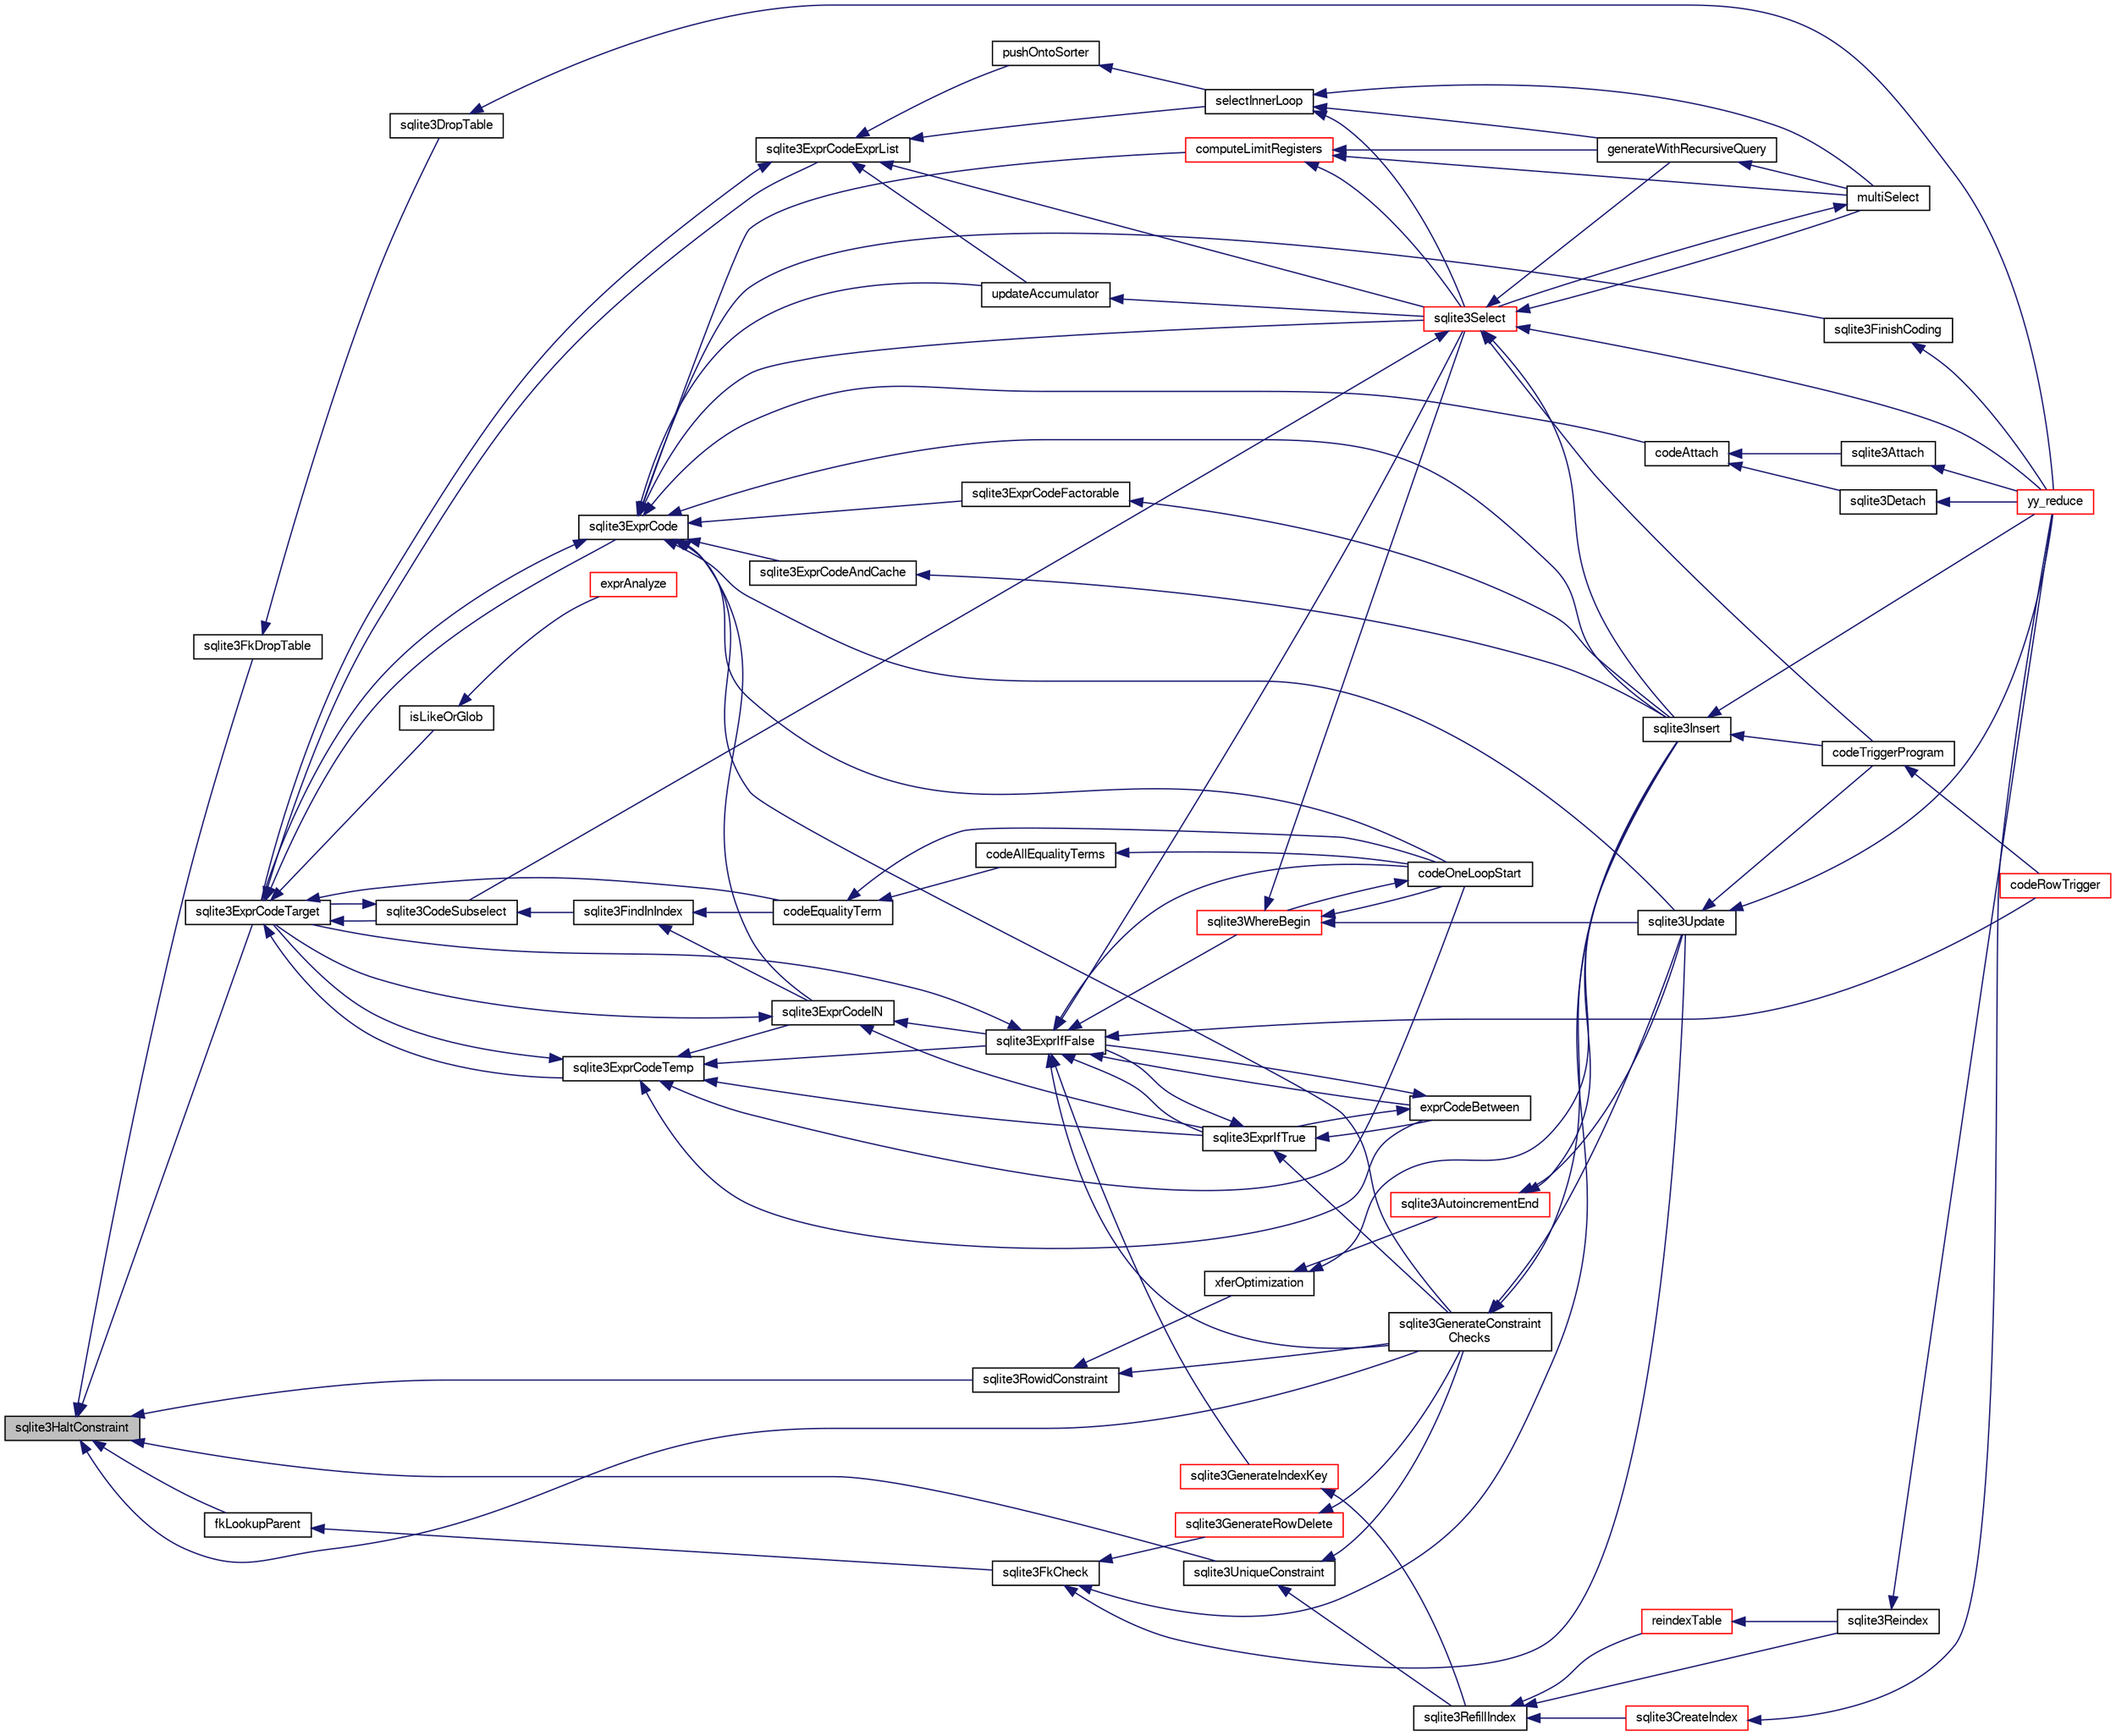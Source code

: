 digraph "sqlite3HaltConstraint"
{
  edge [fontname="FreeSans",fontsize="10",labelfontname="FreeSans",labelfontsize="10"];
  node [fontname="FreeSans",fontsize="10",shape=record];
  rankdir="LR";
  Node560925 [label="sqlite3HaltConstraint",height=0.2,width=0.4,color="black", fillcolor="grey75", style="filled", fontcolor="black"];
  Node560925 -> Node560926 [dir="back",color="midnightblue",fontsize="10",style="solid",fontname="FreeSans"];
  Node560926 [label="sqlite3ExprCodeTarget",height=0.2,width=0.4,color="black", fillcolor="white", style="filled",URL="$sqlite3_8c.html#a4f308397a0a3ed299ed31aaa1ae2a293"];
  Node560926 -> Node560927 [dir="back",color="midnightblue",fontsize="10",style="solid",fontname="FreeSans"];
  Node560927 [label="sqlite3CodeSubselect",height=0.2,width=0.4,color="black", fillcolor="white", style="filled",URL="$sqlite3_8c.html#aa69b46d2204a1d1b110107a1be12ee0c"];
  Node560927 -> Node560928 [dir="back",color="midnightblue",fontsize="10",style="solid",fontname="FreeSans"];
  Node560928 [label="sqlite3FindInIndex",height=0.2,width=0.4,color="black", fillcolor="white", style="filled",URL="$sqlite3_8c.html#af7d8c56ab0231f44bb5f87b3fafeffb2"];
  Node560928 -> Node560929 [dir="back",color="midnightblue",fontsize="10",style="solid",fontname="FreeSans"];
  Node560929 [label="sqlite3ExprCodeIN",height=0.2,width=0.4,color="black", fillcolor="white", style="filled",URL="$sqlite3_8c.html#ad9cf4f5b5ffb90c24a4a0900c8626193"];
  Node560929 -> Node560926 [dir="back",color="midnightblue",fontsize="10",style="solid",fontname="FreeSans"];
  Node560929 -> Node560930 [dir="back",color="midnightblue",fontsize="10",style="solid",fontname="FreeSans"];
  Node560930 [label="sqlite3ExprIfTrue",height=0.2,width=0.4,color="black", fillcolor="white", style="filled",URL="$sqlite3_8c.html#ad93a55237c23e1b743ab1f59df1a1444"];
  Node560930 -> Node560931 [dir="back",color="midnightblue",fontsize="10",style="solid",fontname="FreeSans"];
  Node560931 [label="exprCodeBetween",height=0.2,width=0.4,color="black", fillcolor="white", style="filled",URL="$sqlite3_8c.html#abd053493214542bca8f406f42145d173"];
  Node560931 -> Node560930 [dir="back",color="midnightblue",fontsize="10",style="solid",fontname="FreeSans"];
  Node560931 -> Node560932 [dir="back",color="midnightblue",fontsize="10",style="solid",fontname="FreeSans"];
  Node560932 [label="sqlite3ExprIfFalse",height=0.2,width=0.4,color="black", fillcolor="white", style="filled",URL="$sqlite3_8c.html#af97ecccb5d56e321e118414b08f65b71"];
  Node560932 -> Node560926 [dir="back",color="midnightblue",fontsize="10",style="solid",fontname="FreeSans"];
  Node560932 -> Node560931 [dir="back",color="midnightblue",fontsize="10",style="solid",fontname="FreeSans"];
  Node560932 -> Node560930 [dir="back",color="midnightblue",fontsize="10",style="solid",fontname="FreeSans"];
  Node560932 -> Node560933 [dir="back",color="midnightblue",fontsize="10",style="solid",fontname="FreeSans"];
  Node560933 [label="sqlite3GenerateIndexKey",height=0.2,width=0.4,color="red", fillcolor="white", style="filled",URL="$sqlite3_8c.html#ab85ac93d5c5e6760f45f07897be7f272"];
  Node560933 -> Node560934 [dir="back",color="midnightblue",fontsize="10",style="solid",fontname="FreeSans"];
  Node560934 [label="sqlite3RefillIndex",height=0.2,width=0.4,color="black", fillcolor="white", style="filled",URL="$sqlite3_8c.html#a17be5b679d9181b961ea9ba4a18d4f80"];
  Node560934 -> Node560935 [dir="back",color="midnightblue",fontsize="10",style="solid",fontname="FreeSans"];
  Node560935 [label="sqlite3CreateIndex",height=0.2,width=0.4,color="red", fillcolor="white", style="filled",URL="$sqlite3_8c.html#a8dbe5e590ab6c58a8c45f34f7c81e825"];
  Node560935 -> Node560937 [dir="back",color="midnightblue",fontsize="10",style="solid",fontname="FreeSans"];
  Node560937 [label="yy_reduce",height=0.2,width=0.4,color="red", fillcolor="white", style="filled",URL="$sqlite3_8c.html#a7c419a9b25711c666a9a2449ef377f14"];
  Node560934 -> Node560942 [dir="back",color="midnightblue",fontsize="10",style="solid",fontname="FreeSans"];
  Node560942 [label="reindexTable",height=0.2,width=0.4,color="red", fillcolor="white", style="filled",URL="$sqlite3_8c.html#aaa297e36c19aa0d39c60bf95a03b04b6"];
  Node560942 -> Node560944 [dir="back",color="midnightblue",fontsize="10",style="solid",fontname="FreeSans"];
  Node560944 [label="sqlite3Reindex",height=0.2,width=0.4,color="black", fillcolor="white", style="filled",URL="$sqlite3_8c.html#abd189e31189391e1ef114b413ff4abbf"];
  Node560944 -> Node560937 [dir="back",color="midnightblue",fontsize="10",style="solid",fontname="FreeSans"];
  Node560934 -> Node560944 [dir="back",color="midnightblue",fontsize="10",style="solid",fontname="FreeSans"];
  Node560932 -> Node560959 [dir="back",color="midnightblue",fontsize="10",style="solid",fontname="FreeSans"];
  Node560959 [label="sqlite3GenerateConstraint\lChecks",height=0.2,width=0.4,color="black", fillcolor="white", style="filled",URL="$sqlite3_8c.html#aef639c1e6a0c0a67ca6e7690ad931bd2"];
  Node560959 -> Node560957 [dir="back",color="midnightblue",fontsize="10",style="solid",fontname="FreeSans"];
  Node560957 [label="sqlite3Insert",height=0.2,width=0.4,color="black", fillcolor="white", style="filled",URL="$sqlite3_8c.html#a5b17c9c2000bae6bdff8e6be48d7dc2b"];
  Node560957 -> Node560950 [dir="back",color="midnightblue",fontsize="10",style="solid",fontname="FreeSans"];
  Node560950 [label="codeTriggerProgram",height=0.2,width=0.4,color="black", fillcolor="white", style="filled",URL="$sqlite3_8c.html#a120801f59d9281d201d2ff4b2606836e"];
  Node560950 -> Node560951 [dir="back",color="midnightblue",fontsize="10",style="solid",fontname="FreeSans"];
  Node560951 [label="codeRowTrigger",height=0.2,width=0.4,color="red", fillcolor="white", style="filled",URL="$sqlite3_8c.html#a463cea5aaaf388b560b206570a0022fc"];
  Node560957 -> Node560937 [dir="back",color="midnightblue",fontsize="10",style="solid",fontname="FreeSans"];
  Node560959 -> Node560955 [dir="back",color="midnightblue",fontsize="10",style="solid",fontname="FreeSans"];
  Node560955 [label="sqlite3Update",height=0.2,width=0.4,color="black", fillcolor="white", style="filled",URL="$sqlite3_8c.html#ac5aa67c46e8cc8174566fabe6809fafa"];
  Node560955 -> Node560950 [dir="back",color="midnightblue",fontsize="10",style="solid",fontname="FreeSans"];
  Node560955 -> Node560937 [dir="back",color="midnightblue",fontsize="10",style="solid",fontname="FreeSans"];
  Node560932 -> Node560965 [dir="back",color="midnightblue",fontsize="10",style="solid",fontname="FreeSans"];
  Node560965 [label="sqlite3Select",height=0.2,width=0.4,color="red", fillcolor="white", style="filled",URL="$sqlite3_8c.html#a2465ee8c956209ba4b272477b7c21a45"];
  Node560965 -> Node560927 [dir="back",color="midnightblue",fontsize="10",style="solid",fontname="FreeSans"];
  Node560965 -> Node560957 [dir="back",color="midnightblue",fontsize="10",style="solid",fontname="FreeSans"];
  Node560965 -> Node560967 [dir="back",color="midnightblue",fontsize="10",style="solid",fontname="FreeSans"];
  Node560967 [label="generateWithRecursiveQuery",height=0.2,width=0.4,color="black", fillcolor="white", style="filled",URL="$sqlite3_8c.html#ade2c3663fa9c3b9676507984b9483942"];
  Node560967 -> Node560968 [dir="back",color="midnightblue",fontsize="10",style="solid",fontname="FreeSans"];
  Node560968 [label="multiSelect",height=0.2,width=0.4,color="black", fillcolor="white", style="filled",URL="$sqlite3_8c.html#a6456c61f3d9b2389738753cedfa24fa7"];
  Node560968 -> Node560965 [dir="back",color="midnightblue",fontsize="10",style="solid",fontname="FreeSans"];
  Node560965 -> Node560968 [dir="back",color="midnightblue",fontsize="10",style="solid",fontname="FreeSans"];
  Node560965 -> Node560950 [dir="back",color="midnightblue",fontsize="10",style="solid",fontname="FreeSans"];
  Node560965 -> Node560937 [dir="back",color="midnightblue",fontsize="10",style="solid",fontname="FreeSans"];
  Node560932 -> Node560951 [dir="back",color="midnightblue",fontsize="10",style="solid",fontname="FreeSans"];
  Node560932 -> Node560971 [dir="back",color="midnightblue",fontsize="10",style="solid",fontname="FreeSans"];
  Node560971 [label="codeOneLoopStart",height=0.2,width=0.4,color="black", fillcolor="white", style="filled",URL="$sqlite3_8c.html#aa868875120b151c169cc79139ed6e008"];
  Node560971 -> Node560962 [dir="back",color="midnightblue",fontsize="10",style="solid",fontname="FreeSans"];
  Node560962 [label="sqlite3WhereBegin",height=0.2,width=0.4,color="red", fillcolor="white", style="filled",URL="$sqlite3_8c.html#acad049f5c9a96a8118cffd5e5ce89f7c"];
  Node560962 -> Node560965 [dir="back",color="midnightblue",fontsize="10",style="solid",fontname="FreeSans"];
  Node560962 -> Node560955 [dir="back",color="midnightblue",fontsize="10",style="solid",fontname="FreeSans"];
  Node560962 -> Node560971 [dir="back",color="midnightblue",fontsize="10",style="solid",fontname="FreeSans"];
  Node560932 -> Node560962 [dir="back",color="midnightblue",fontsize="10",style="solid",fontname="FreeSans"];
  Node560930 -> Node560932 [dir="back",color="midnightblue",fontsize="10",style="solid",fontname="FreeSans"];
  Node560930 -> Node560959 [dir="back",color="midnightblue",fontsize="10",style="solid",fontname="FreeSans"];
  Node560929 -> Node560932 [dir="back",color="midnightblue",fontsize="10",style="solid",fontname="FreeSans"];
  Node560928 -> Node560972 [dir="back",color="midnightblue",fontsize="10",style="solid",fontname="FreeSans"];
  Node560972 [label="codeEqualityTerm",height=0.2,width=0.4,color="black", fillcolor="white", style="filled",URL="$sqlite3_8c.html#ad88a57073f031452c9843e97f15acc47"];
  Node560972 -> Node560973 [dir="back",color="midnightblue",fontsize="10",style="solid",fontname="FreeSans"];
  Node560973 [label="codeAllEqualityTerms",height=0.2,width=0.4,color="black", fillcolor="white", style="filled",URL="$sqlite3_8c.html#a3095598b812500a4efe41bf17cd49381"];
  Node560973 -> Node560971 [dir="back",color="midnightblue",fontsize="10",style="solid",fontname="FreeSans"];
  Node560972 -> Node560971 [dir="back",color="midnightblue",fontsize="10",style="solid",fontname="FreeSans"];
  Node560927 -> Node560926 [dir="back",color="midnightblue",fontsize="10",style="solid",fontname="FreeSans"];
  Node560926 -> Node560974 [dir="back",color="midnightblue",fontsize="10",style="solid",fontname="FreeSans"];
  Node560974 [label="sqlite3ExprCodeTemp",height=0.2,width=0.4,color="black", fillcolor="white", style="filled",URL="$sqlite3_8c.html#a3bc5c1ccb3c5851847e2aeb4a84ae1fc"];
  Node560974 -> Node560929 [dir="back",color="midnightblue",fontsize="10",style="solid",fontname="FreeSans"];
  Node560974 -> Node560926 [dir="back",color="midnightblue",fontsize="10",style="solid",fontname="FreeSans"];
  Node560974 -> Node560931 [dir="back",color="midnightblue",fontsize="10",style="solid",fontname="FreeSans"];
  Node560974 -> Node560930 [dir="back",color="midnightblue",fontsize="10",style="solid",fontname="FreeSans"];
  Node560974 -> Node560932 [dir="back",color="midnightblue",fontsize="10",style="solid",fontname="FreeSans"];
  Node560974 -> Node560971 [dir="back",color="midnightblue",fontsize="10",style="solid",fontname="FreeSans"];
  Node560926 -> Node560975 [dir="back",color="midnightblue",fontsize="10",style="solid",fontname="FreeSans"];
  Node560975 [label="sqlite3ExprCode",height=0.2,width=0.4,color="black", fillcolor="white", style="filled",URL="$sqlite3_8c.html#a75f270fb0b111b86924cca4ea507b417"];
  Node560975 -> Node560929 [dir="back",color="midnightblue",fontsize="10",style="solid",fontname="FreeSans"];
  Node560975 -> Node560926 [dir="back",color="midnightblue",fontsize="10",style="solid",fontname="FreeSans"];
  Node560975 -> Node560976 [dir="back",color="midnightblue",fontsize="10",style="solid",fontname="FreeSans"];
  Node560976 [label="sqlite3ExprCodeFactorable",height=0.2,width=0.4,color="black", fillcolor="white", style="filled",URL="$sqlite3_8c.html#a843f7fd58eec5a683c1fd8435fcd1e84"];
  Node560976 -> Node560957 [dir="back",color="midnightblue",fontsize="10",style="solid",fontname="FreeSans"];
  Node560975 -> Node560977 [dir="back",color="midnightblue",fontsize="10",style="solid",fontname="FreeSans"];
  Node560977 [label="sqlite3ExprCodeAndCache",height=0.2,width=0.4,color="black", fillcolor="white", style="filled",URL="$sqlite3_8c.html#ae3e46527d9b7fc9cb9236d21a5e6b1d8"];
  Node560977 -> Node560957 [dir="back",color="midnightblue",fontsize="10",style="solid",fontname="FreeSans"];
  Node560975 -> Node560978 [dir="back",color="midnightblue",fontsize="10",style="solid",fontname="FreeSans"];
  Node560978 [label="codeAttach",height=0.2,width=0.4,color="black", fillcolor="white", style="filled",URL="$sqlite3_8c.html#ade4e9e30d828a19c191fdcb098676d5b"];
  Node560978 -> Node560979 [dir="back",color="midnightblue",fontsize="10",style="solid",fontname="FreeSans"];
  Node560979 [label="sqlite3Detach",height=0.2,width=0.4,color="black", fillcolor="white", style="filled",URL="$sqlite3_8c.html#ab1a5a0b01c7560aef5e0b8603a68747d"];
  Node560979 -> Node560937 [dir="back",color="midnightblue",fontsize="10",style="solid",fontname="FreeSans"];
  Node560978 -> Node560980 [dir="back",color="midnightblue",fontsize="10",style="solid",fontname="FreeSans"];
  Node560980 [label="sqlite3Attach",height=0.2,width=0.4,color="black", fillcolor="white", style="filled",URL="$sqlite3_8c.html#ae0907fe0b43cc1b4c7e6a16213e8546f"];
  Node560980 -> Node560937 [dir="back",color="midnightblue",fontsize="10",style="solid",fontname="FreeSans"];
  Node560975 -> Node560981 [dir="back",color="midnightblue",fontsize="10",style="solid",fontname="FreeSans"];
  Node560981 [label="sqlite3FinishCoding",height=0.2,width=0.4,color="black", fillcolor="white", style="filled",URL="$sqlite3_8c.html#a651bc5b446c276c092705856d995b278"];
  Node560981 -> Node560937 [dir="back",color="midnightblue",fontsize="10",style="solid",fontname="FreeSans"];
  Node560975 -> Node560957 [dir="back",color="midnightblue",fontsize="10",style="solid",fontname="FreeSans"];
  Node560975 -> Node560959 [dir="back",color="midnightblue",fontsize="10",style="solid",fontname="FreeSans"];
  Node560975 -> Node560982 [dir="back",color="midnightblue",fontsize="10",style="solid",fontname="FreeSans"];
  Node560982 [label="computeLimitRegisters",height=0.2,width=0.4,color="red", fillcolor="white", style="filled",URL="$sqlite3_8c.html#ae9d37055e4905929b6f6cda5461e2f37"];
  Node560982 -> Node560967 [dir="back",color="midnightblue",fontsize="10",style="solid",fontname="FreeSans"];
  Node560982 -> Node560968 [dir="back",color="midnightblue",fontsize="10",style="solid",fontname="FreeSans"];
  Node560982 -> Node560965 [dir="back",color="midnightblue",fontsize="10",style="solid",fontname="FreeSans"];
  Node560975 -> Node560983 [dir="back",color="midnightblue",fontsize="10",style="solid",fontname="FreeSans"];
  Node560983 [label="updateAccumulator",height=0.2,width=0.4,color="black", fillcolor="white", style="filled",URL="$sqlite3_8c.html#a1681660dd3ecd50c8727d6e56a537bd9"];
  Node560983 -> Node560965 [dir="back",color="midnightblue",fontsize="10",style="solid",fontname="FreeSans"];
  Node560975 -> Node560965 [dir="back",color="midnightblue",fontsize="10",style="solid",fontname="FreeSans"];
  Node560975 -> Node560955 [dir="back",color="midnightblue",fontsize="10",style="solid",fontname="FreeSans"];
  Node560975 -> Node560971 [dir="back",color="midnightblue",fontsize="10",style="solid",fontname="FreeSans"];
  Node560926 -> Node560984 [dir="back",color="midnightblue",fontsize="10",style="solid",fontname="FreeSans"];
  Node560984 [label="sqlite3ExprCodeExprList",height=0.2,width=0.4,color="black", fillcolor="white", style="filled",URL="$sqlite3_8c.html#a05b2b3dc3de7565de24eb3a2ff4e9566"];
  Node560984 -> Node560926 [dir="back",color="midnightblue",fontsize="10",style="solid",fontname="FreeSans"];
  Node560984 -> Node560985 [dir="back",color="midnightblue",fontsize="10",style="solid",fontname="FreeSans"];
  Node560985 [label="pushOntoSorter",height=0.2,width=0.4,color="black", fillcolor="white", style="filled",URL="$sqlite3_8c.html#a4555397beb584a386e7739cf022a6651"];
  Node560985 -> Node560986 [dir="back",color="midnightblue",fontsize="10",style="solid",fontname="FreeSans"];
  Node560986 [label="selectInnerLoop",height=0.2,width=0.4,color="black", fillcolor="white", style="filled",URL="$sqlite3_8c.html#ababe0933661ebe67eb0e6074bb1fd411"];
  Node560986 -> Node560967 [dir="back",color="midnightblue",fontsize="10",style="solid",fontname="FreeSans"];
  Node560986 -> Node560968 [dir="back",color="midnightblue",fontsize="10",style="solid",fontname="FreeSans"];
  Node560986 -> Node560965 [dir="back",color="midnightblue",fontsize="10",style="solid",fontname="FreeSans"];
  Node560984 -> Node560986 [dir="back",color="midnightblue",fontsize="10",style="solid",fontname="FreeSans"];
  Node560984 -> Node560983 [dir="back",color="midnightblue",fontsize="10",style="solid",fontname="FreeSans"];
  Node560984 -> Node560965 [dir="back",color="midnightblue",fontsize="10",style="solid",fontname="FreeSans"];
  Node560926 -> Node560987 [dir="back",color="midnightblue",fontsize="10",style="solid",fontname="FreeSans"];
  Node560987 [label="isLikeOrGlob",height=0.2,width=0.4,color="black", fillcolor="white", style="filled",URL="$sqlite3_8c.html#a6c38e495198bf8976f68d1a6ebd74a50"];
  Node560987 -> Node560988 [dir="back",color="midnightblue",fontsize="10",style="solid",fontname="FreeSans"];
  Node560988 [label="exprAnalyze",height=0.2,width=0.4,color="red", fillcolor="white", style="filled",URL="$sqlite3_8c.html#acb10e48c9a4184a4edd9bfd5b14ad0b7"];
  Node560926 -> Node560972 [dir="back",color="midnightblue",fontsize="10",style="solid",fontname="FreeSans"];
  Node560925 -> Node560996 [dir="back",color="midnightblue",fontsize="10",style="solid",fontname="FreeSans"];
  Node560996 [label="sqlite3UniqueConstraint",height=0.2,width=0.4,color="black", fillcolor="white", style="filled",URL="$sqlite3_8c.html#a4e35c041bf7710b6f3e2db6d86e86d7a"];
  Node560996 -> Node560934 [dir="back",color="midnightblue",fontsize="10",style="solid",fontname="FreeSans"];
  Node560996 -> Node560959 [dir="back",color="midnightblue",fontsize="10",style="solid",fontname="FreeSans"];
  Node560925 -> Node560997 [dir="back",color="midnightblue",fontsize="10",style="solid",fontname="FreeSans"];
  Node560997 [label="sqlite3RowidConstraint",height=0.2,width=0.4,color="black", fillcolor="white", style="filled",URL="$sqlite3_8c.html#abf05c71ba66fc1c8ff0681f00e77f10b"];
  Node560997 -> Node560959 [dir="back",color="midnightblue",fontsize="10",style="solid",fontname="FreeSans"];
  Node560997 -> Node560998 [dir="back",color="midnightblue",fontsize="10",style="solid",fontname="FreeSans"];
  Node560998 [label="xferOptimization",height=0.2,width=0.4,color="black", fillcolor="white", style="filled",URL="$sqlite3_8c.html#ae85c90f7d064fe83f4ed930e708855d2"];
  Node560998 -> Node560999 [dir="back",color="midnightblue",fontsize="10",style="solid",fontname="FreeSans"];
  Node560999 [label="sqlite3AutoincrementEnd",height=0.2,width=0.4,color="red", fillcolor="white", style="filled",URL="$sqlite3_8c.html#ad8f51f6ea684367030cd9c09234374e7"];
  Node560999 -> Node560957 [dir="back",color="midnightblue",fontsize="10",style="solid",fontname="FreeSans"];
  Node560999 -> Node560955 [dir="back",color="midnightblue",fontsize="10",style="solid",fontname="FreeSans"];
  Node560998 -> Node560957 [dir="back",color="midnightblue",fontsize="10",style="solid",fontname="FreeSans"];
  Node560925 -> Node561000 [dir="back",color="midnightblue",fontsize="10",style="solid",fontname="FreeSans"];
  Node561000 [label="fkLookupParent",height=0.2,width=0.4,color="black", fillcolor="white", style="filled",URL="$sqlite3_8c.html#ac7b0111b1d2e3305a38874a645a86d06"];
  Node561000 -> Node560964 [dir="back",color="midnightblue",fontsize="10",style="solid",fontname="FreeSans"];
  Node560964 [label="sqlite3FkCheck",height=0.2,width=0.4,color="black", fillcolor="white", style="filled",URL="$sqlite3_8c.html#aa38fb76c7d6f48f19772877a41703b92"];
  Node560964 -> Node560946 [dir="back",color="midnightblue",fontsize="10",style="solid",fontname="FreeSans"];
  Node560946 [label="sqlite3GenerateRowDelete",height=0.2,width=0.4,color="red", fillcolor="white", style="filled",URL="$sqlite3_8c.html#a2c76cbf3027fc18fdbb8cb4cd96b77d9"];
  Node560946 -> Node560959 [dir="back",color="midnightblue",fontsize="10",style="solid",fontname="FreeSans"];
  Node560964 -> Node560957 [dir="back",color="midnightblue",fontsize="10",style="solid",fontname="FreeSans"];
  Node560964 -> Node560955 [dir="back",color="midnightblue",fontsize="10",style="solid",fontname="FreeSans"];
  Node560925 -> Node560948 [dir="back",color="midnightblue",fontsize="10",style="solid",fontname="FreeSans"];
  Node560948 [label="sqlite3FkDropTable",height=0.2,width=0.4,color="black", fillcolor="white", style="filled",URL="$sqlite3_8c.html#a1218c6fc74e89152ceaa4760e82f5ef9"];
  Node560948 -> Node560949 [dir="back",color="midnightblue",fontsize="10",style="solid",fontname="FreeSans"];
  Node560949 [label="sqlite3DropTable",height=0.2,width=0.4,color="black", fillcolor="white", style="filled",URL="$sqlite3_8c.html#a5534f77364b5568783c0e50db3c9defb"];
  Node560949 -> Node560937 [dir="back",color="midnightblue",fontsize="10",style="solid",fontname="FreeSans"];
  Node560925 -> Node560959 [dir="back",color="midnightblue",fontsize="10",style="solid",fontname="FreeSans"];
}
